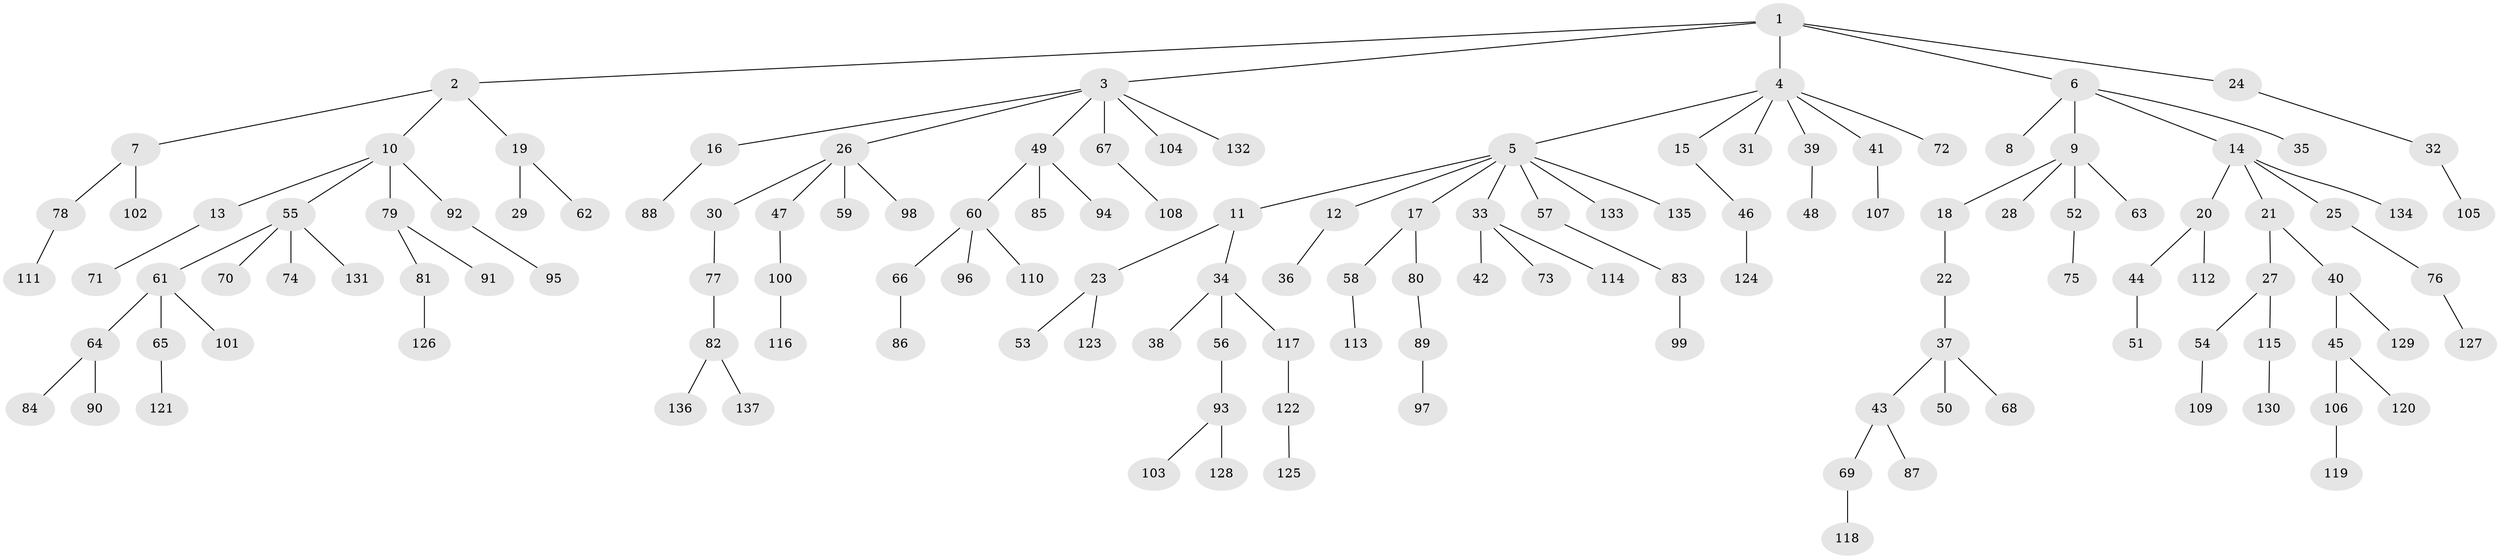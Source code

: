 // Generated by graph-tools (version 1.1) at 2025/15/03/09/25 04:15:28]
// undirected, 137 vertices, 136 edges
graph export_dot {
graph [start="1"]
  node [color=gray90,style=filled];
  1;
  2;
  3;
  4;
  5;
  6;
  7;
  8;
  9;
  10;
  11;
  12;
  13;
  14;
  15;
  16;
  17;
  18;
  19;
  20;
  21;
  22;
  23;
  24;
  25;
  26;
  27;
  28;
  29;
  30;
  31;
  32;
  33;
  34;
  35;
  36;
  37;
  38;
  39;
  40;
  41;
  42;
  43;
  44;
  45;
  46;
  47;
  48;
  49;
  50;
  51;
  52;
  53;
  54;
  55;
  56;
  57;
  58;
  59;
  60;
  61;
  62;
  63;
  64;
  65;
  66;
  67;
  68;
  69;
  70;
  71;
  72;
  73;
  74;
  75;
  76;
  77;
  78;
  79;
  80;
  81;
  82;
  83;
  84;
  85;
  86;
  87;
  88;
  89;
  90;
  91;
  92;
  93;
  94;
  95;
  96;
  97;
  98;
  99;
  100;
  101;
  102;
  103;
  104;
  105;
  106;
  107;
  108;
  109;
  110;
  111;
  112;
  113;
  114;
  115;
  116;
  117;
  118;
  119;
  120;
  121;
  122;
  123;
  124;
  125;
  126;
  127;
  128;
  129;
  130;
  131;
  132;
  133;
  134;
  135;
  136;
  137;
  1 -- 2;
  1 -- 3;
  1 -- 4;
  1 -- 6;
  1 -- 24;
  2 -- 7;
  2 -- 10;
  2 -- 19;
  3 -- 16;
  3 -- 26;
  3 -- 49;
  3 -- 67;
  3 -- 104;
  3 -- 132;
  4 -- 5;
  4 -- 15;
  4 -- 31;
  4 -- 39;
  4 -- 41;
  4 -- 72;
  5 -- 11;
  5 -- 12;
  5 -- 17;
  5 -- 33;
  5 -- 57;
  5 -- 133;
  5 -- 135;
  6 -- 8;
  6 -- 9;
  6 -- 14;
  6 -- 35;
  7 -- 78;
  7 -- 102;
  9 -- 18;
  9 -- 28;
  9 -- 52;
  9 -- 63;
  10 -- 13;
  10 -- 55;
  10 -- 79;
  10 -- 92;
  11 -- 23;
  11 -- 34;
  12 -- 36;
  13 -- 71;
  14 -- 20;
  14 -- 21;
  14 -- 25;
  14 -- 134;
  15 -- 46;
  16 -- 88;
  17 -- 58;
  17 -- 80;
  18 -- 22;
  19 -- 29;
  19 -- 62;
  20 -- 44;
  20 -- 112;
  21 -- 27;
  21 -- 40;
  22 -- 37;
  23 -- 53;
  23 -- 123;
  24 -- 32;
  25 -- 76;
  26 -- 30;
  26 -- 47;
  26 -- 59;
  26 -- 98;
  27 -- 54;
  27 -- 115;
  30 -- 77;
  32 -- 105;
  33 -- 42;
  33 -- 73;
  33 -- 114;
  34 -- 38;
  34 -- 56;
  34 -- 117;
  37 -- 43;
  37 -- 50;
  37 -- 68;
  39 -- 48;
  40 -- 45;
  40 -- 129;
  41 -- 107;
  43 -- 69;
  43 -- 87;
  44 -- 51;
  45 -- 106;
  45 -- 120;
  46 -- 124;
  47 -- 100;
  49 -- 60;
  49 -- 85;
  49 -- 94;
  52 -- 75;
  54 -- 109;
  55 -- 61;
  55 -- 70;
  55 -- 74;
  55 -- 131;
  56 -- 93;
  57 -- 83;
  58 -- 113;
  60 -- 66;
  60 -- 96;
  60 -- 110;
  61 -- 64;
  61 -- 65;
  61 -- 101;
  64 -- 84;
  64 -- 90;
  65 -- 121;
  66 -- 86;
  67 -- 108;
  69 -- 118;
  76 -- 127;
  77 -- 82;
  78 -- 111;
  79 -- 81;
  79 -- 91;
  80 -- 89;
  81 -- 126;
  82 -- 136;
  82 -- 137;
  83 -- 99;
  89 -- 97;
  92 -- 95;
  93 -- 103;
  93 -- 128;
  100 -- 116;
  106 -- 119;
  115 -- 130;
  117 -- 122;
  122 -- 125;
}

